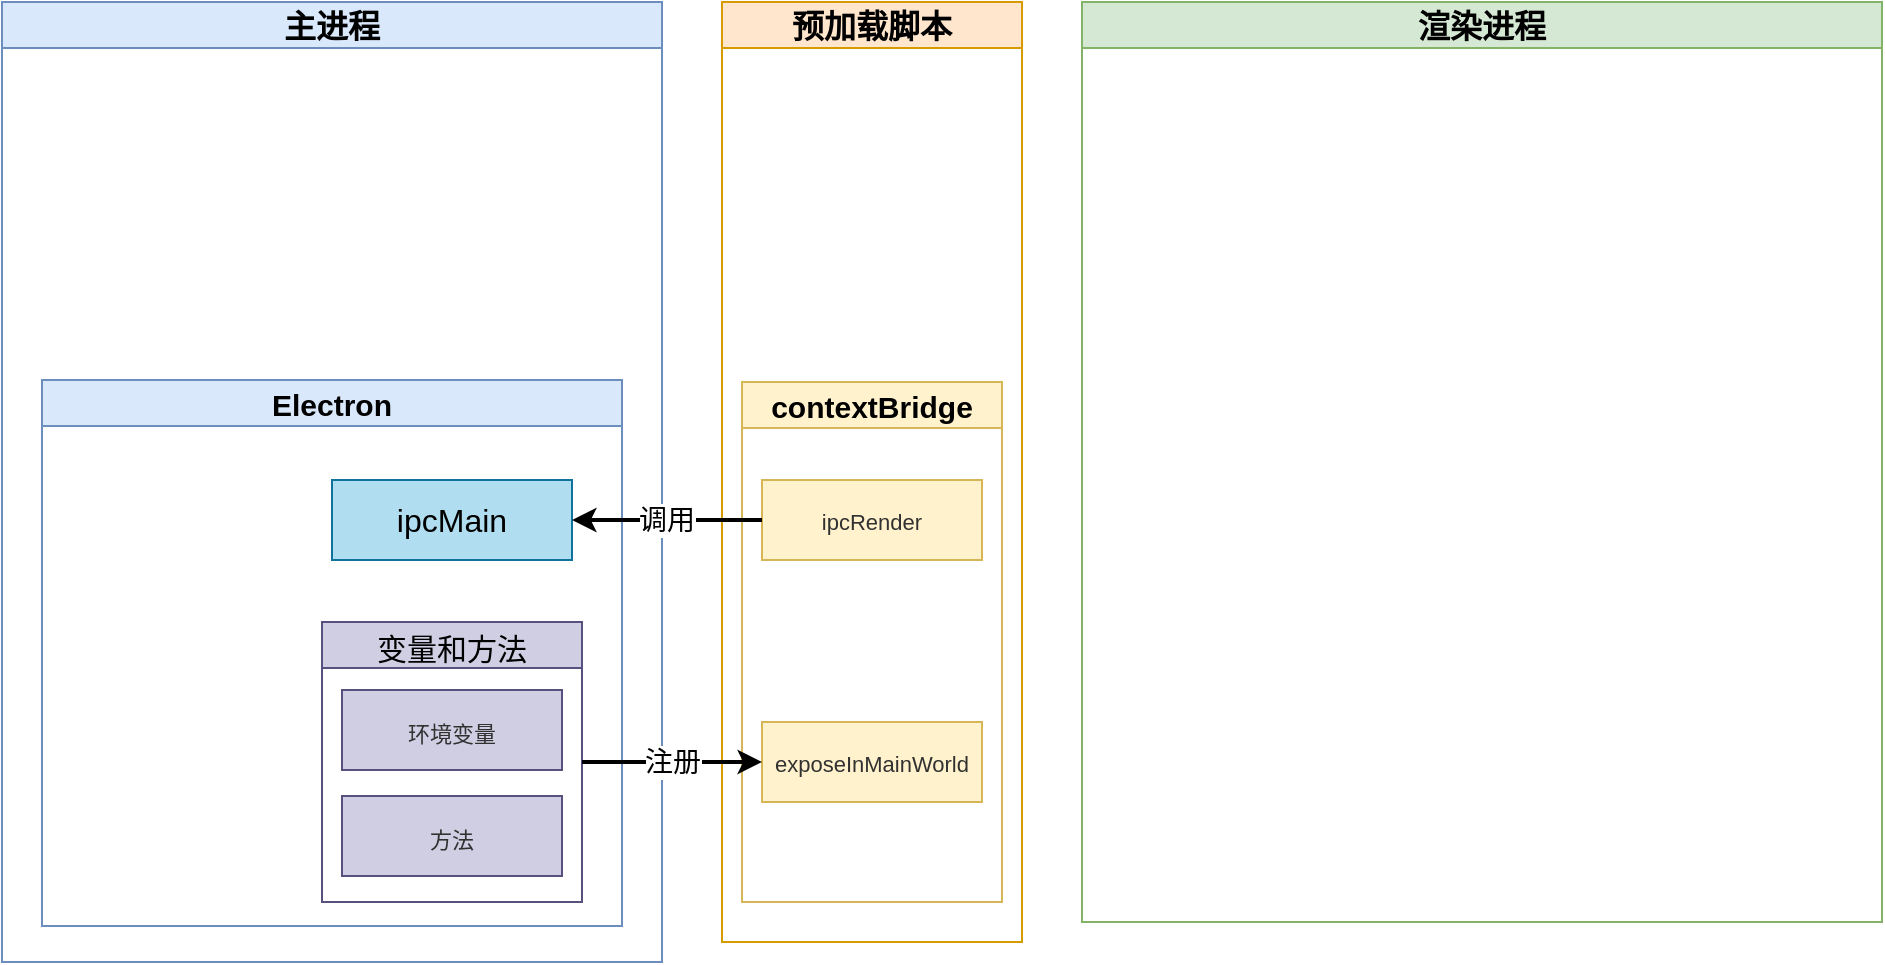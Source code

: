 <mxfile version="20.8.20" type="github">
  <diagram id="kgpKYQtTHZ0yAKxKKP6v" name="Page-1">
    <mxGraphModel dx="1026" dy="522" grid="1" gridSize="10" guides="1" tooltips="1" connect="1" arrows="1" fold="1" page="1" pageScale="1" pageWidth="850" pageHeight="1100" math="0" shadow="0">
      <root>
        <mxCell id="0" />
        <mxCell id="1" parent="0" />
        <mxCell id="f9j3d46IJy92FI_s9n57-42" value="&lt;font style=&quot;font-size: 16px;&quot;&gt;主进程&lt;/font&gt;" style="swimlane;whiteSpace=wrap;html=1;fillColor=#dae8fc;strokeColor=#6c8ebf;" vertex="1" parent="1">
          <mxGeometry x="20" y="100" width="330" height="480" as="geometry" />
        </mxCell>
        <mxCell id="f9j3d46IJy92FI_s9n57-45" value="&lt;font style=&quot;font-size: 15px;&quot;&gt;Electron&lt;/font&gt;" style="swimlane;whiteSpace=wrap;html=1;startSize=23;fillColor=#dae8fc;strokeColor=#6c8ebf;" vertex="1" parent="f9j3d46IJy92FI_s9n57-42">
          <mxGeometry x="20" y="189" width="290" height="273" as="geometry" />
        </mxCell>
        <mxCell id="f9j3d46IJy92FI_s9n57-50" value="&lt;p style=&quot;margin: 0px; font-variant-numeric: normal; font-variant-east-asian: normal; font-variant-alternates: normal; font-kerning: auto; font-optical-sizing: auto; font-feature-settings: normal; font-variation-settings: normal; font-stretch: normal; line-height: normal; -webkit-text-stroke-color: rgb(0, 0, 0); text-align: start;&quot; class=&quot;p1&quot;&gt;&lt;span style=&quot;font-size: 15px;&quot;&gt;变量和方法&lt;/span&gt;&lt;/p&gt;" style="swimlane;whiteSpace=wrap;html=1;startSize=23;fillColor=#d0cee2;strokeColor=#56517e;fontStyle=0" vertex="1" parent="f9j3d46IJy92FI_s9n57-45">
          <mxGeometry x="140" y="121" width="130" height="140" as="geometry" />
        </mxCell>
        <mxCell id="f9j3d46IJy92FI_s9n57-51" value="&lt;p style=&quot;margin: 0px; font-variant-numeric: normal; font-variant-east-asian: normal; font-variant-alternates: normal; font-kerning: auto; font-optical-sizing: auto; font-feature-settings: normal; font-variation-settings: normal; font-stretch: normal; line-height: normal; color: rgb(49, 49, 49); -webkit-text-stroke-color: rgb(0, 0, 0);&quot; class=&quot;p1&quot;&gt;&lt;font style=&quot;font-size: 11px;&quot;&gt;方法&lt;/font&gt;&lt;/p&gt;" style="whiteSpace=wrap;html=1;fillColor=#d0cee2;strokeColor=#56517e;" vertex="1" parent="f9j3d46IJy92FI_s9n57-50">
          <mxGeometry x="10" y="87" width="110" height="40" as="geometry" />
        </mxCell>
        <mxCell id="f9j3d46IJy92FI_s9n57-52" value="&lt;p style=&quot;margin: 0px; font-variant-numeric: normal; font-variant-east-asian: normal; font-variant-alternates: normal; font-kerning: auto; font-optical-sizing: auto; font-feature-settings: normal; font-variation-settings: normal; font-stretch: normal; font-size: 11px; line-height: normal; color: rgb(49, 49, 49); -webkit-text-stroke-color: rgb(0, 0, 0);&quot; class=&quot;p1&quot;&gt;环境变量&lt;/p&gt;" style="whiteSpace=wrap;html=1;fillColor=#d0cee2;strokeColor=#56517e;" vertex="1" parent="f9j3d46IJy92FI_s9n57-50">
          <mxGeometry x="10" y="34" width="110" height="40" as="geometry" />
        </mxCell>
        <mxCell id="f9j3d46IJy92FI_s9n57-59" value="ipcMain" style="rounded=0;whiteSpace=wrap;html=1;fontSize=16;fillColor=#b1ddf0;strokeColor=#10739e;" vertex="1" parent="f9j3d46IJy92FI_s9n57-45">
          <mxGeometry x="145" y="50" width="120" height="40" as="geometry" />
        </mxCell>
        <mxCell id="f9j3d46IJy92FI_s9n57-43" value="&lt;font style=&quot;font-size: 16px;&quot;&gt;渲染进程&lt;/font&gt;" style="swimlane;whiteSpace=wrap;html=1;fillColor=#d5e8d4;strokeColor=#82b366;" vertex="1" parent="1">
          <mxGeometry x="560" y="100" width="400" height="460" as="geometry" />
        </mxCell>
        <mxCell id="f9j3d46IJy92FI_s9n57-44" value="&lt;font style=&quot;font-size: 16px;&quot;&gt;预加载脚本&lt;/font&gt;" style="swimlane;whiteSpace=wrap;html=1;fillColor=#ffe6cc;strokeColor=#d79b00;" vertex="1" parent="1">
          <mxGeometry x="380" y="100" width="150" height="470" as="geometry" />
        </mxCell>
        <mxCell id="f9j3d46IJy92FI_s9n57-46" value="&lt;p style=&quot;margin: 0px; font-variant-numeric: normal; font-variant-east-asian: normal; font-variant-alternates: normal; font-kerning: auto; font-optical-sizing: auto; font-feature-settings: normal; font-variation-settings: normal; font-stretch: normal; line-height: normal; -webkit-text-stroke-color: rgb(0, 0, 0); text-align: start;&quot; class=&quot;p1&quot;&gt;&lt;font style=&quot;font-size: 15px;&quot;&gt;contextBridge&lt;/font&gt;&lt;/p&gt;" style="swimlane;whiteSpace=wrap;html=1;startSize=23;fillColor=#fff2cc;strokeColor=#d6b656;" vertex="1" parent="f9j3d46IJy92FI_s9n57-44">
          <mxGeometry x="10" y="190" width="130" height="260" as="geometry" />
        </mxCell>
        <mxCell id="f9j3d46IJy92FI_s9n57-48" value="&lt;p style=&quot;margin: 0px; font-variant-numeric: normal; font-variant-east-asian: normal; font-variant-alternates: normal; font-kerning: auto; font-optical-sizing: auto; font-feature-settings: normal; font-variation-settings: normal; font-stretch: normal; line-height: normal; color: rgb(49, 49, 49); -webkit-text-stroke-color: rgb(0, 0, 0);&quot; class=&quot;p1&quot;&gt;&lt;font style=&quot;font-size: 11px;&quot;&gt;exposeInMainWorld&lt;/font&gt;&lt;/p&gt;" style="whiteSpace=wrap;html=1;fillColor=#fff2cc;strokeColor=#d6b656;" vertex="1" parent="f9j3d46IJy92FI_s9n57-46">
          <mxGeometry x="10" y="170" width="110" height="40" as="geometry" />
        </mxCell>
        <mxCell id="f9j3d46IJy92FI_s9n57-47" value="&lt;p style=&quot;margin: 0px; font-variant-numeric: normal; font-variant-east-asian: normal; font-variant-alternates: normal; font-kerning: auto; font-optical-sizing: auto; font-feature-settings: normal; font-variation-settings: normal; font-stretch: normal; font-size: 11px; line-height: normal; color: rgb(49, 49, 49); -webkit-text-stroke-color: rgb(0, 0, 0);&quot; class=&quot;p1&quot;&gt;ipcRender&lt;/p&gt;" style="whiteSpace=wrap;html=1;fillColor=#fff2cc;strokeColor=#d6b656;" vertex="1" parent="f9j3d46IJy92FI_s9n57-46">
          <mxGeometry x="10" y="49" width="110" height="40" as="geometry" />
        </mxCell>
        <mxCell id="f9j3d46IJy92FI_s9n57-57" value="注册" style="endArrow=classic;html=1;rounded=0;fontSize=14;entryX=0;entryY=0.5;entryDx=0;entryDy=0;exitX=1;exitY=0.5;exitDx=0;exitDy=0;strokeWidth=2;" edge="1" parent="1" source="f9j3d46IJy92FI_s9n57-50" target="f9j3d46IJy92FI_s9n57-48">
          <mxGeometry width="50" height="50" relative="1" as="geometry">
            <mxPoint x="320" y="515" as="sourcePoint" />
            <mxPoint x="390" y="310" as="targetPoint" />
          </mxGeometry>
        </mxCell>
        <mxCell id="f9j3d46IJy92FI_s9n57-60" value="调用" style="edgeStyle=orthogonalEdgeStyle;rounded=0;orthogonalLoop=1;jettySize=auto;html=1;exitX=0;exitY=0.5;exitDx=0;exitDy=0;entryX=1;entryY=0.5;entryDx=0;entryDy=0;fontSize=14;strokeWidth=2;" edge="1" parent="1" source="f9j3d46IJy92FI_s9n57-47" target="f9j3d46IJy92FI_s9n57-59">
          <mxGeometry x="0.02" relative="1" as="geometry">
            <mxPoint as="offset" />
          </mxGeometry>
        </mxCell>
      </root>
    </mxGraphModel>
  </diagram>
</mxfile>
